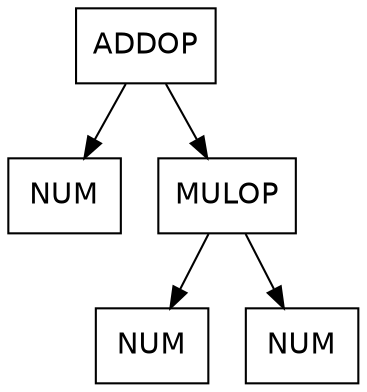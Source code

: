 digraph d{
node [fontname="Helvetica",shape=box];
n0 [label=<ADDOP>];
n1 [label=<NUM>];
n2 [label=<MULOP>];
n3 [label=<NUM>];
n4 [label=<NUM>];
n0 -> n1;
n0 -> n2;
n2 -> n3;
n2 -> n4;
}